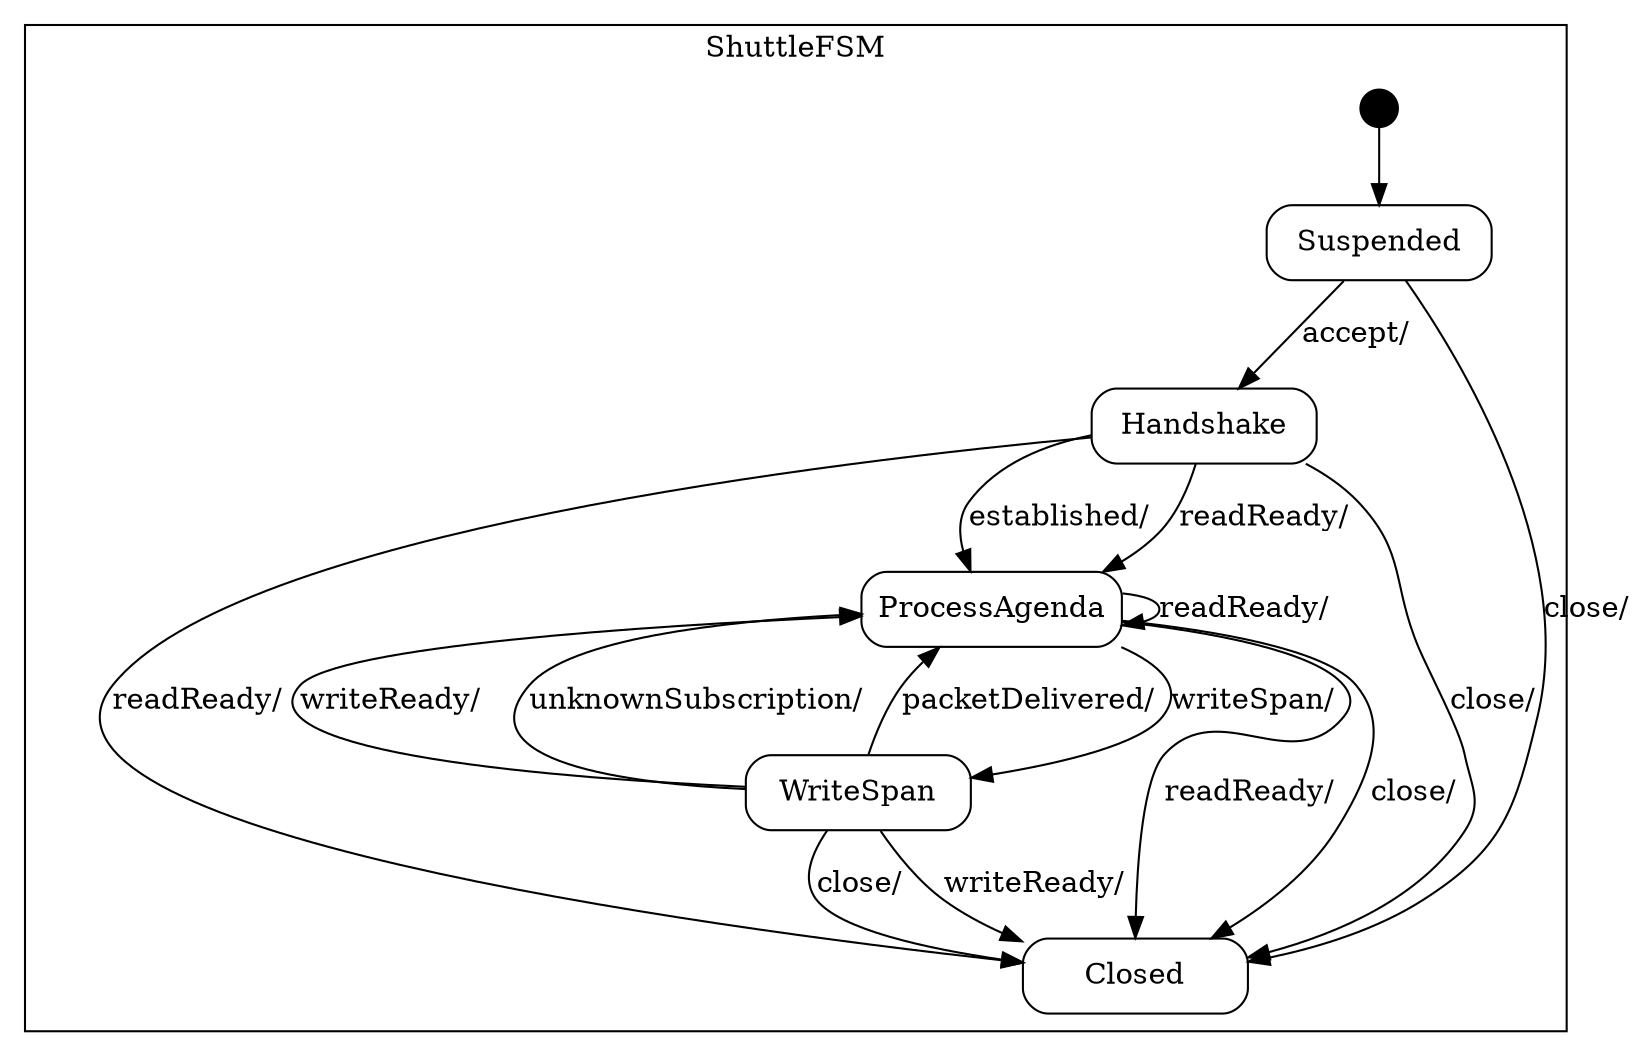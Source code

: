digraph Shuttle {

    node
        [shape=Mrecord width=1.5];

    subgraph cluster_ShuttleFSM {

        label="ShuttleFSM";

        //
        // States (Nodes)
        //

        "ShuttleFSM::Suspended"
            [label="{Suspended}"];

        "ShuttleFSM::Handshake"
            [label="{Handshake}"];

        "ShuttleFSM::ProcessAgenda"
            [label="{ProcessAgenda}"];

        "ShuttleFSM::WriteSpan"
            [label="{WriteSpan}"];

        "ShuttleFSM::Closed"
            [label="{Closed}"];

        "%start"
            [label="" shape=circle style=filled fillcolor=black width=0.25];

        //
        // Transitions (Edges)
        //

        "ShuttleFSM::Suspended" -> "ShuttleFSM::Handshake"
            [label="accept/\l"];

        "ShuttleFSM::Suspended" -> "ShuttleFSM::Closed"
            [label="close/\l"];

        "ShuttleFSM::Handshake" -> "ShuttleFSM::Closed"
            [label="readReady/\l"];

        "ShuttleFSM::Handshake" -> "ShuttleFSM::ProcessAgenda"
            [label="readReady/\l"];

        "ShuttleFSM::Handshake" -> "ShuttleFSM::ProcessAgenda"
            [label="established/\l"];

        "ShuttleFSM::Handshake" -> "ShuttleFSM::Closed"
            [label="close/\l"];

        "ShuttleFSM::ProcessAgenda" -> "ShuttleFSM::Closed"
            [label="readReady/\l"];

        "ShuttleFSM::ProcessAgenda" -> "ShuttleFSM::ProcessAgenda"
            [label="readReady/\l"];

        "ShuttleFSM::ProcessAgenda" -> "ShuttleFSM::WriteSpan"
            [label="writeSpan/\l"];

        "ShuttleFSM::ProcessAgenda" -> "ShuttleFSM::Closed"
            [label="close/\l"];

        "ShuttleFSM::WriteSpan" -> "ShuttleFSM::Closed"
            [label="writeReady/\l"];

        "ShuttleFSM::WriteSpan" -> "ShuttleFSM::ProcessAgenda"
            [label="writeReady/\l"];

        "ShuttleFSM::WriteSpan" -> "ShuttleFSM::ProcessAgenda"
            [label="unknownSubscription/\l"];

        "ShuttleFSM::WriteSpan" -> "ShuttleFSM::ProcessAgenda"
            [label="packetDelivered/\l"];

        "ShuttleFSM::WriteSpan" -> "ShuttleFSM::Closed"
            [label="close/\l"];

        "%start" -> "ShuttleFSM::Suspended"
    }

}
